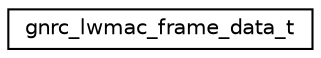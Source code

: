digraph "Graphical Class Hierarchy"
{
 // LATEX_PDF_SIZE
  edge [fontname="Helvetica",fontsize="10",labelfontname="Helvetica",labelfontsize="10"];
  node [fontname="Helvetica",fontsize="10",shape=record];
  rankdir="LR";
  Node0 [label="gnrc_lwmac_frame_data_t",height=0.2,width=0.4,color="black", fillcolor="white", style="filled",URL="$structgnrc__lwmac__frame__data__t.html",tooltip="LWMAC unicast data frame."];
}
